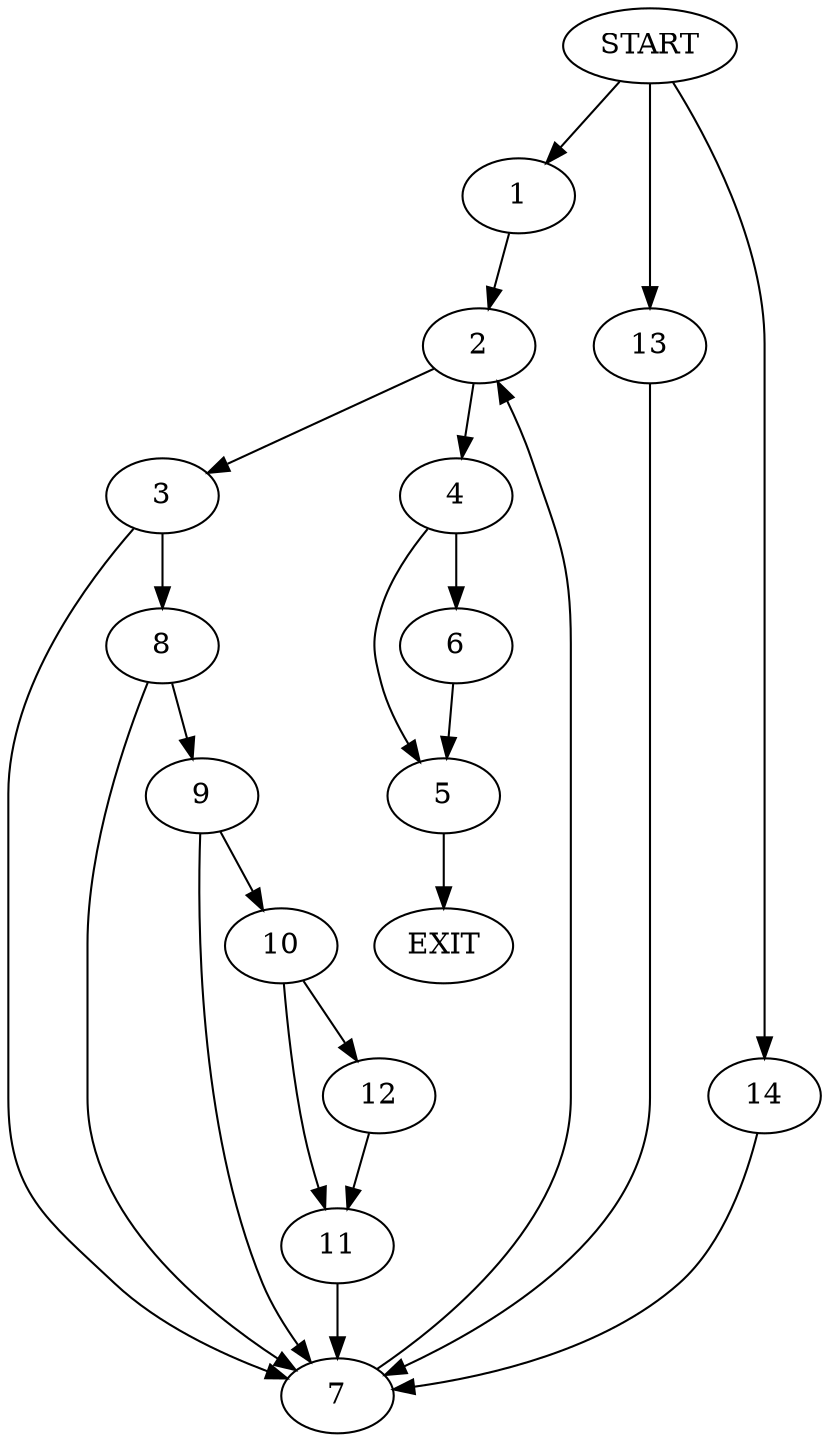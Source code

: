 digraph {
0 [label="START"]
15 [label="EXIT"]
0 -> 1
1 -> 2
2 -> 3
2 -> 4
4 -> 5
4 -> 6
3 -> 7
3 -> 8
7 -> 2
8 -> 9
8 -> 7
9 -> 10
9 -> 7
10 -> 11
10 -> 12
12 -> 11
11 -> 7
0 -> 13
13 -> 7
0 -> 14
14 -> 7
6 -> 5
5 -> 15
}
